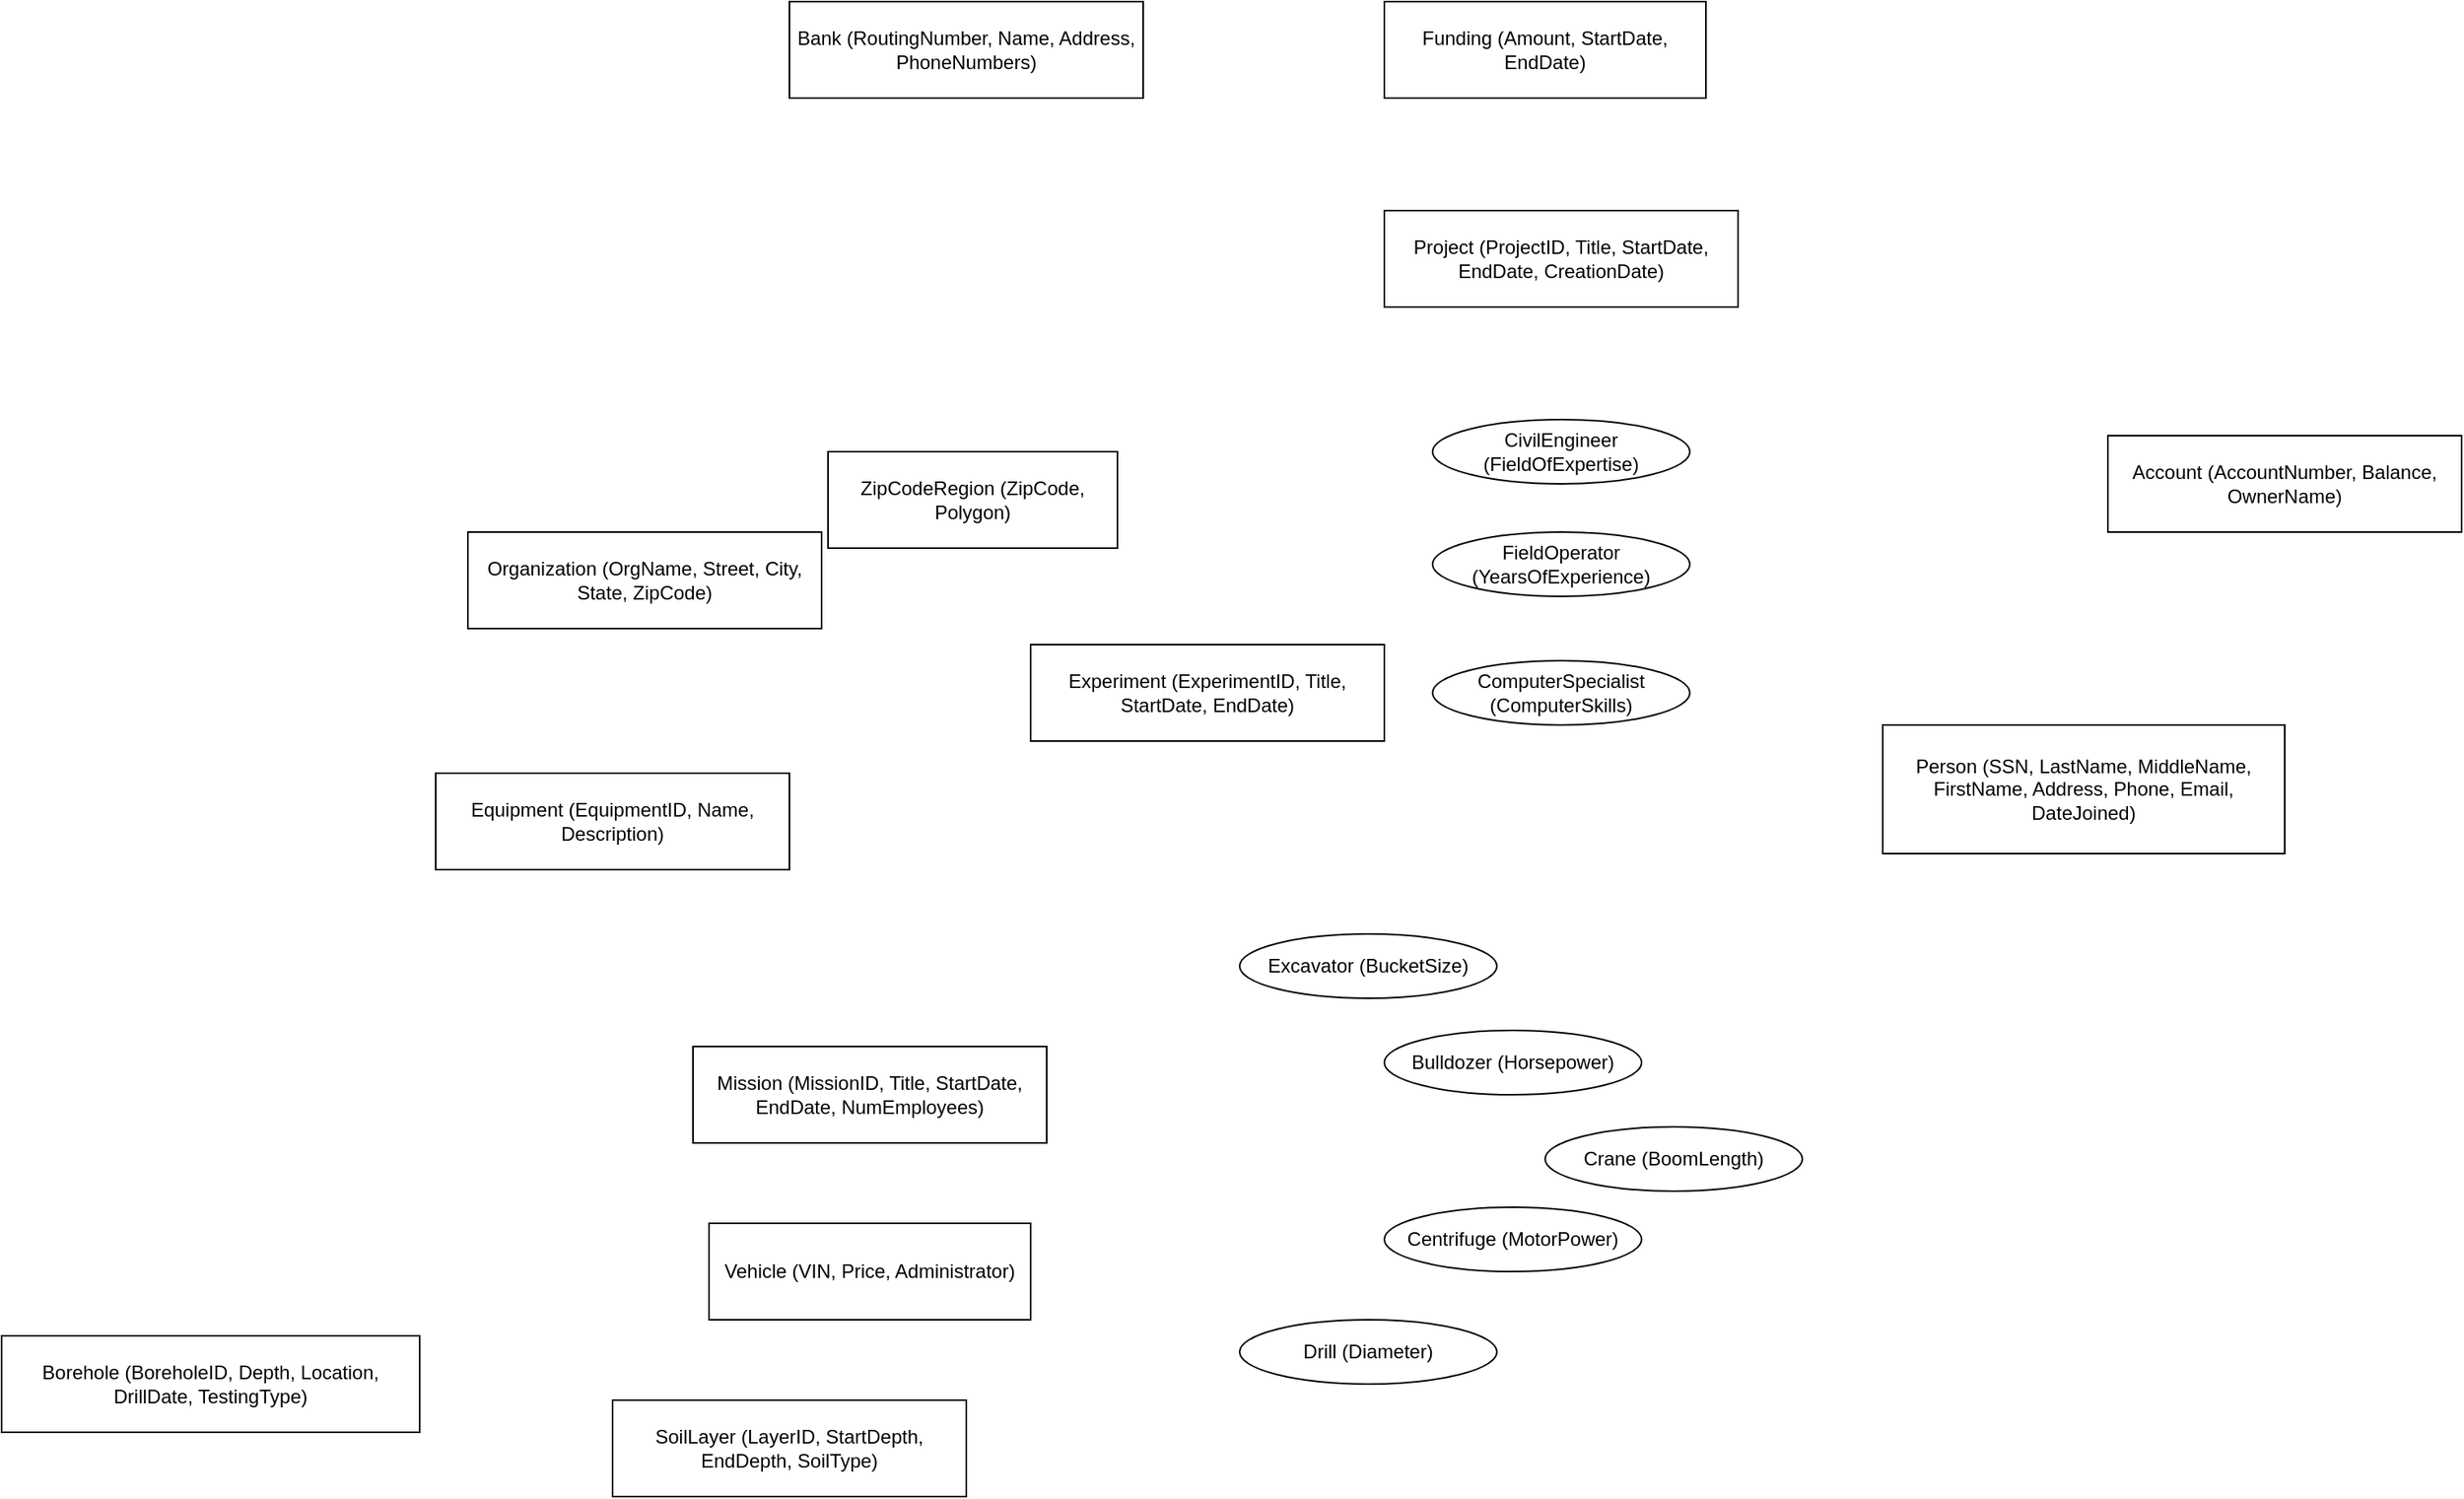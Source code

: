 <mxfile version="26.0.14">
  <diagram name="Page-1" id="1guRK6Z7g-ppSAmPGCe-">
    <mxGraphModel dx="2415" dy="2103" grid="1" gridSize="10" guides="1" tooltips="1" connect="1" arrows="1" fold="1" page="1" pageScale="1" pageWidth="827" pageHeight="1169" math="0" shadow="0">
      <root>
        <!-- Root layer/cell -->
        <mxCell id="0" />
        <mxCell id="1" parent="0" />

        <!-- ENTITIES -->
        <!-- Project -->
        <mxCell id="2" value="Project
(ProjectID, Title, StartDate, EndDate, CreationDate)" style="shape=rectangle;whiteSpace=wrap;html=1;" parent="1" vertex="1">
          <mxGeometry x="670" y="-300" width="220" height="60" as="geometry" />
        </mxCell>

        <!-- Experiment -->
        <mxCell id="3" value="Experiment
(ExperimentID, Title, StartDate, EndDate)" style="shape=rectangle;whiteSpace=wrap;html=1;" parent="1" vertex="1">
          <mxGeometry x="450" y="-30" width="220" height="60" as="geometry" />
        </mxCell>

        <!-- ZipCodeRegion -->
        <mxCell id="4" value="ZipCodeRegion
(ZipCode, Polygon)" style="shape=rectangle;whiteSpace=wrap;html=1;" parent="1" vertex="1">
          <mxGeometry x="324" y="-150" width="180" height="60" as="geometry" />
        </mxCell>

        <!-- Organization -->
        <mxCell id="5" value="Organization
(OrgName, Street, City, State, ZipCode)" style="shape=rectangle;whiteSpace=wrap;html=1;" parent="1" vertex="1">
          <mxGeometry x="100" y="-100" width="220" height="60" as="geometry" />
        </mxCell>

        <!-- Person -->
        <mxCell id="6" value="Person
(SSN, LastName, MiddleName, FirstName, Address, Phone, Email, DateJoined)" style="shape=rectangle;whiteSpace=wrap;html=1;" parent="1" vertex="1">
          <mxGeometry x="980" y="20" width="250" height="80" as="geometry" />
        </mxCell>

        <!-- Subclasses of Person -->
        <mxCell id="7" value="CivilEngineer
(FieldOfExpertise)" style="shape=ellipse;whiteSpace=wrap;html=1;" parent="1" vertex="1">
          <mxGeometry x="700" y="-170" width="160" height="40" as="geometry" />
        </mxCell>
        <mxCell id="8" value="FieldOperator
(YearsOfExperience)" style="shape=ellipse;whiteSpace=wrap;html=1;" parent="1" vertex="1">
          <mxGeometry x="700" y="-100" width="160" height="40" as="geometry" />
        </mxCell>
        <mxCell id="9" value="ComputerSpecialist
(ComputerSkills)" style="shape=ellipse;whiteSpace=wrap;html=1;" parent="1" vertex="1">
          <mxGeometry x="700" y="-20" width="160" height="40" as="geometry" />
        </mxCell>

        <!-- Mission -->
        <mxCell id="10" value="Mission
(MissionID, Title, StartDate, EndDate, NumEmployees)" style="shape=rectangle;whiteSpace=wrap;html=1;" parent="1" vertex="1">
          <mxGeometry x="240" y="220" width="220" height="60" as="geometry" />
        </mxCell>

        <!-- Vehicle (superclass) -->
        <mxCell id="11" value="Vehicle
(VIN, Price, Administrator)" style="shape=rectangle;whiteSpace=wrap;html=1;" parent="1" vertex="1">
          <mxGeometry x="250" y="330" width="200" height="60" as="geometry" />
        </mxCell>

        <!-- Subclasses of Vehicle -->
        <mxCell id="12" value="Excavator
(BucketSize)" style="shape=ellipse;whiteSpace=wrap;html=1;" parent="1" vertex="1">
          <mxGeometry x="580" y="150" width="160" height="40" as="geometry" />
        </mxCell>
        <mxCell id="13" value="Bulldozer
(Horsepower)" style="shape=ellipse;whiteSpace=wrap;html=1;" parent="1" vertex="1">
          <mxGeometry x="670" y="210" width="160" height="40" as="geometry" />
        </mxCell>
        <mxCell id="15" value="Centrifuge
(MotorPower)" style="shape=ellipse;whiteSpace=wrap;html=1;" parent="1" vertex="1">
          <mxGeometry x="670" y="320" width="160" height="40" as="geometry" />
        </mxCell>
        <mxCell id="14" value="Crane
(BoomLength)" style="shape=ellipse;whiteSpace=wrap;html=1;" parent="1" vertex="1">
          <mxGeometry x="770" y="270" width="160" height="40" as="geometry" />
        </mxCell>
        <mxCell id="16" value="Drill
(Diameter)" style="shape=ellipse;whiteSpace=wrap;html=1;" parent="1" vertex="1">
          <mxGeometry x="580" y="390" width="160" height="40" as="geometry" />
        </mxCell>

        <!-- Equipment -->
        <mxCell id="17" value="Equipment
(EquipmentID, Name, Description)" style="shape=rectangle;whiteSpace=wrap;html=1;" parent="1" vertex="1">
          <mxGeometry x="80" y="50" width="220" height="60" as="geometry" />
        </mxCell>

        <!-- Borehole -->
        <mxCell id="18" value="Borehole
(BoreholeID, Depth, Location, DrillDate, TestingType)" style="shape=rectangle;whiteSpace=wrap;html=1;" parent="1" vertex="1">
          <mxGeometry x="-190" y="400" width="260" height="60" as="geometry" />
        </mxCell>

        <!-- SoilLayer (weak entity) -->
        <mxCell id="19" value="SoilLayer
(LayerID, StartDepth, EndDepth, SoilType)" style="shape=doubleRectangle;whiteSpace=wrap;html=1;" parent="1" vertex="1">
          <mxGeometry x="190" y="440" width="220" height="60" as="geometry" />
        </mxCell>

        <!-- Bank -->
        <mxCell id="20" value="Bank
(RoutingNumber, Name, Address, PhoneNumbers)" style="shape=rectangle;whiteSpace=wrap;html=1;" parent="1" vertex="1">
          <mxGeometry x="300" y="-430" width="220" height="60" as="geometry" />
        </mxCell>

        <!-- Account -->
        <mxCell id="21" value="Account
(AccountNumber, Balance, OwnerName)" style="shape=rectangle;whiteSpace=wrap;html=1;" parent="1" vertex="1">
          <mxGeometry x="1120" y="-160" width="220" height="60" as="geometry" />
        </mxCell>

        <!-- Funding -->
        <mxCell id="22" value="Funding
(Amount, StartDate, EndDate)" style="shape=rectangle;whiteSpace=wrap;html=1;" parent="1" vertex="1">
          <mxGeometry x="670" y="-430" width="200" height="60" as="geometry" />
        </mxCell>

        <!-- RELATIONSHIPS (with constraints) -->
        
        <!-- Project --(contains)--> Experiment
        <!-- One Project can have many Experiments [1:N] -->
        <!-- The arrow should be on the Project side to indicate the "one"; the line to Experiment is "many." -->
        <mxCell id="23" value="contains [1:N]" style="edgeStyle=orthogonalEdgeStyle;rounded=0;startArrow=block;startFill=1;endFill=1;strokeWidth=2" parent="1" source="2" target="3" edge="1">
          <mxGeometry relative="1" as="geometry" />
        </mxCell>

        <!-- Experiment --(covers)--> ZipCodeRegion
        <!-- An Experiment can cover multiple Regions; a Region can have multiple Experiments [M:N]. -->
        <mxCell id="24" value="covers [M:N]" style="edgeStyle=orthogonalEdgeStyle;rounded=0;endArrow=none;startArrow=none;strokeWidth=1" parent="1" source="3" target="4" edge="1">
          <mxGeometry relative="1" as="geometry" />
        </mxCell>

        <!-- Experiment --(conducted by)--> Organization
        <!-- Many experiments can be conducted by the same Org; each experiment has exactly one Org [N:1]. Arrow on Org side. -->
        <mxCell id="25" value="conducted by [N:1]" style="edgeStyle=orthogonalEdgeStyle;rounded=0;endArrow=block;endFill=1;strokeWidth=2" parent="1" source="3" target="5" edge="1">
          <mxGeometry relative="1" as="geometry" />
        </mxCell>

        <!-- Project --(participates)--> Person
        <!-- A Person can participate in multiple Projects, and each Project can have many Persons [M:N]. -->
        <mxCell id="26" value="participates [M:N]" style="edgeStyle=orthogonalEdgeStyle;rounded=0;endArrow=none;startArrow=none;strokeWidth=1" parent="1" source="2" target="6" edge="1">
          <mxGeometry relative="1" as="geometry" />
        </mxCell>

        <!-- Experiment --(includes)--> Mission
        <!-- One Experiment can include multiple Missions [1:N]. -->
        <mxCell id="27" value="includes [1:N]" style="edgeStyle=orthogonalEdgeStyle;rounded=0;startArrow=block;startFill=1;endFill=1;strokeWidth=2" parent="1" source="3" target="10" edge="1">
          <mxGeometry relative="1" as="geometry" />
        </mxCell>

        <!-- Mission --(assigned to)--> Vehicle
        <!-- A Mission can use multiple Vehicles, and a Vehicle can be used in multiple Missions [M:N]. -->
        <mxCell id="28" value="assigned to [M:N]" style="edgeStyle=orthogonalEdgeStyle;rounded=0;endArrow=none;startArrow=none;strokeWidth=1" parent="1" source="10" target="11" edge="1">
          <mxGeometry relative="1" as="geometry" />
        </mxCell>

        <!-- Mission --(uses)--> Equipment
        <!-- A Mission can use multiple Equipment, and each Equipment can be used in multiple Missions [M:N]. -->
        <mxCell id="29" value="uses [M:N]" style="edgeStyle=orthogonalEdgeStyle;rounded=0;endArrow=none;startArrow=none;strokeWidth=1" parent="1" source="10" target="17" edge="1">
          <mxGeometry relative="1" as="geometry" />
        </mxCell>

        <!-- Mission --(drills)--> Borehole
        <!-- One Mission can drill many Boreholes [1:N]. -->
        <mxCell id="30" value="drills [1:N]" style="edgeStyle=orthogonalEdgeStyle;rounded=0;startArrow=block;startFill=1;endFill=1;strokeWidth=2" parent="1" source="10" target="18" edge="1">
          <mxGeometry relative="1" as="geometry" />
        </mxCell>

        <!-- Borehole --(has)--> SoilLayer
        <!-- One Borehole has many SoilLayers [1:N]; SoilLayer is weak entity. -->
        <mxCell id="31" value="has [1:N]" style="edgeStyle=orthogonalEdgeStyle;rounded=0;startArrow=block;startFill=1;endFill=1;strokeWidth=2" parent="1" source="18" target="19" edge="1">
          <mxGeometry relative="1" as="geometry" />
        </mxCell>

        <!-- Person --(owns)--> Account
        <!-- A Person can own multiple personal Accounts [1:N], each account belongs to exactly one Person. -->
        <mxCell id="32" value="owns [1:N]" style="edgeStyle=orthogonalEdgeStyle;rounded=0;startArrow=block;startFill=1;endFill=1;strokeWidth=1" parent="1" source="6" target="21" edge="1">
          <mxGeometry relative="1" as="geometry" />
        </mxCell>

        <!-- Project --(receives funding)--> Funding
        <!-- A Project can receive multiple Funding transactions [1:N]. -->
        <mxCell id="33" value="receives funding [1:N]" style="edgeStyle=orthogonalEdgeStyle;rounded=0;startArrow=block;startFill=1;endFill=1;strokeWidth=1" parent="1" source="2" target="22" edge="1">
          <mxGeometry relative="1" as="geometry" />
        </mxCell>

        <!-- Funding --(provided by)--> Bank
        <!-- Each Funding transaction is provided by exactly one Bank [N:1]. -->
        <mxCell id="34" value="provided by [N:1]" style="edgeStyle=orthogonalEdgeStyle;rounded=0;endArrow=block;endFill=1;strokeWidth=1" parent="1" source="22" target="20" edge="1">
          <mxGeometry relative="1" as="geometry" />
        </mxCell>

        <!-- ISA (Person -> CivilEngineer, FieldOperator, ComputerSpecialist) -->
        <mxCell id="35" value="ISA" style="edgeStyle=elbowEdgeStyle;dashed=1;endArrow=none;html=1;" parent="1" source="6" target="7" edge="1">
          <mxGeometry relative="1" as="geometry" />
        </mxCell>
        <mxCell id="36" value="ISA" style="edgeStyle=elbowEdgeStyle;dashed=1;endArrow=none;html=1;" parent="1" source="6" target="8" edge="1">
          <mxGeometry relative="1" as="geometry" />
        </mxCell>
        <mxCell id="37" value="ISA" style="edgeStyle=elbowEdgeStyle;dashed=1;endArrow=none;html=1;" parent="1" source="6" target="9" edge="1">
          <mxGeometry relative="1" as="geometry" />
        </mxCell>

        <!-- ISA (Vehicle -> Excavator, Bulldozer, Crane, Centrifuge, Drill) -->
        <mxCell id="38" value="ISA" style="edgeStyle=elbowEdgeStyle;dashed=1;endArrow=none;html=1;" parent="1" source="11" target="12" edge="1">
          <mxGeometry relative="1" as="geometry" />
        </mxCell>
        <mxCell id="39" value="ISA" style="edgeStyle=elbowEdgeStyle;dashed=1;endArrow=none;html=1;" parent="1" source="11" target="13" edge="1">
          <mxGeometry relative="1" as="geometry" />
        </mxCell>
        <mxCell id="41" value="ISA" style="edgeStyle=elbowEdgeStyle;dashed=1;endArrow=none;html=1;" parent="1" source="11" target="15" edge="1">
          <mxGeometry relative="1" as="geometry" />
        </mxCell>
        <mxCell id="40" value="ISA" style="edgeStyle=elbowEdgeStyle;dashed=1;endArrow=none;html=1;" parent="1" source="11" target="14" edge="1">
          <mxGeometry relative="1" as="geometry" />
        </mxCell>
        <mxCell id="42" value="ISA" style="edgeStyle=elbowEdgeStyle;dashed=1;endArrow=none;html=1;" parent="1" source="11" target="16" edge="1">
          <mxGeometry relative="1" as="geometry" />
        </mxCell>

      </root>
    </mxGraphModel>
  </diagram>
</mxfile>
